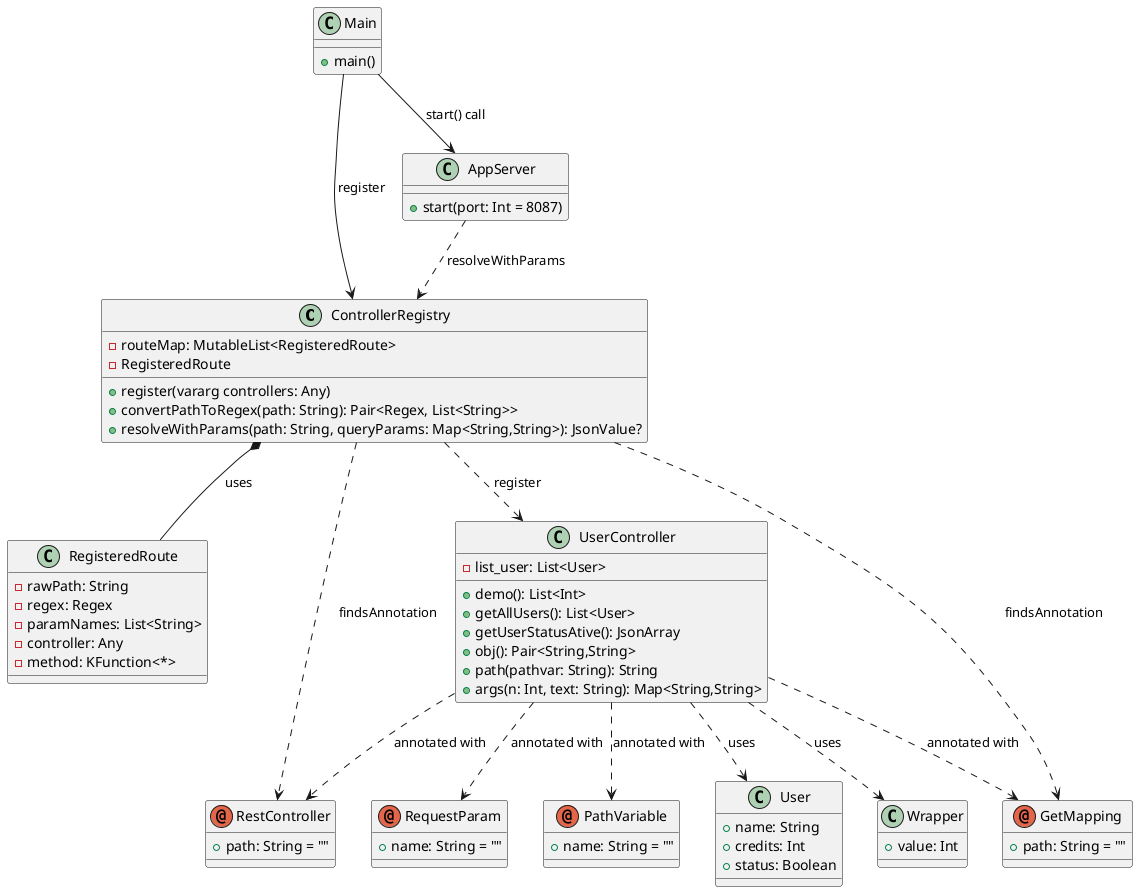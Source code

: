@startuml

' Pacote Framework.Core

class ControllerRegistry {
    - routeMap: MutableList<RegisteredRoute>
    - RegisteredRoute
    + register(vararg controllers: Any)
    + convertPathToRegex(path: String): Pair<Regex, List<String>>
    + resolveWithParams(path: String, queryParams: Map<String,String>): JsonValue?
}

class RegisteredRoute {
    - rawPath: String
    - regex: Regex
    - paramNames: List<String>
    - controller: Any
    - method: KFunction<*>
}

ControllerRegistry *-- RegisteredRoute : uses

' Pacote Server
class AppServer {
    + start(port: Int = 8087)
}

' Pacote Controllers

class UserController {
    - list_user: List<User>
    + demo(): List<Int>
    + getAllUsers(): List<User>
    + getUserStatusAtive(): JsonArray
    + obj(): Pair<String,String>
    + path(pathvar: String): String
    + args(n: Int, text: String): Map<String,String>
}

class User {
    + name: String
    + credits: Int
    + status: Boolean
}

class Wrapper {
    + value: Int
}

class Main{
 + main()
}


' Annotations

annotation RestController {
    + path: String = ""
}
annotation GetMapping {
    + path: String = ""
}
annotation RequestParam {
    + name: String = ""
}
annotation PathVariable {
    + name: String = ""
}


' Relações entre ControllerRegistry e UserController
ControllerRegistry ..> UserController : register
UserController ..>  User : uses
UserController ..>  Wrapper : uses

' Relações entre ControllerRegistry e annotations
ControllerRegistry ..> RestController : findsAnnotation
ControllerRegistry ..> GetMapping : findsAnnotation
UserController ..> RestController : annotated with
UserController ..> GetMapping : annotated with
UserController ..> RequestParam : annotated with
UserController ..> PathVariable : annotated with

Main --> ControllerRegistry : register
Main --> AppServer : start() call

AppServer ..> ControllerRegistry : resolveWithParams

@enduml
